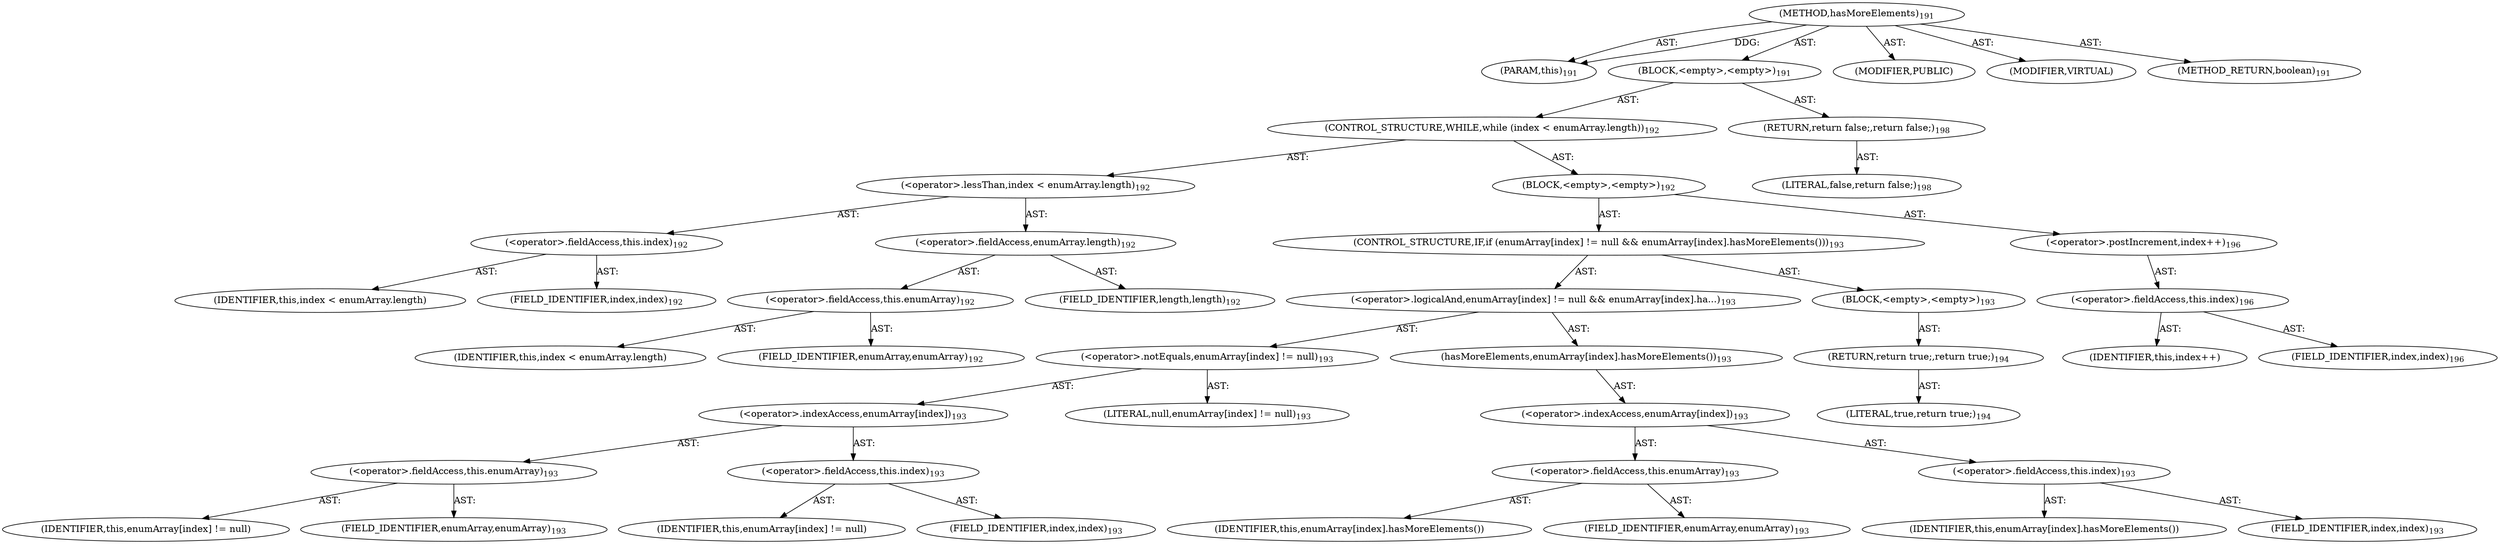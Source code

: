 digraph "hasMoreElements" {  
"111669149703" [label = <(METHOD,hasMoreElements)<SUB>191</SUB>> ]
"115964117002" [label = <(PARAM,this)<SUB>191</SUB>> ]
"25769803787" [label = <(BLOCK,&lt;empty&gt;,&lt;empty&gt;)<SUB>191</SUB>> ]
"47244640257" [label = <(CONTROL_STRUCTURE,WHILE,while (index &lt; enumArray.length))<SUB>192</SUB>> ]
"30064771101" [label = <(&lt;operator&gt;.lessThan,index &lt; enumArray.length)<SUB>192</SUB>> ]
"30064771102" [label = <(&lt;operator&gt;.fieldAccess,this.index)<SUB>192</SUB>> ]
"68719476762" [label = <(IDENTIFIER,this,index &lt; enumArray.length)> ]
"55834574858" [label = <(FIELD_IDENTIFIER,index,index)<SUB>192</SUB>> ]
"30064771103" [label = <(&lt;operator&gt;.fieldAccess,enumArray.length)<SUB>192</SUB>> ]
"30064771104" [label = <(&lt;operator&gt;.fieldAccess,this.enumArray)<SUB>192</SUB>> ]
"68719476763" [label = <(IDENTIFIER,this,index &lt; enumArray.length)> ]
"55834574859" [label = <(FIELD_IDENTIFIER,enumArray,enumArray)<SUB>192</SUB>> ]
"55834574860" [label = <(FIELD_IDENTIFIER,length,length)<SUB>192</SUB>> ]
"25769803788" [label = <(BLOCK,&lt;empty&gt;,&lt;empty&gt;)<SUB>192</SUB>> ]
"47244640258" [label = <(CONTROL_STRUCTURE,IF,if (enumArray[index] != null &amp;&amp; enumArray[index].hasMoreElements()))<SUB>193</SUB>> ]
"30064771105" [label = <(&lt;operator&gt;.logicalAnd,enumArray[index] != null &amp;&amp; enumArray[index].ha...)<SUB>193</SUB>> ]
"30064771106" [label = <(&lt;operator&gt;.notEquals,enumArray[index] != null)<SUB>193</SUB>> ]
"30064771107" [label = <(&lt;operator&gt;.indexAccess,enumArray[index])<SUB>193</SUB>> ]
"30064771108" [label = <(&lt;operator&gt;.fieldAccess,this.enumArray)<SUB>193</SUB>> ]
"68719476764" [label = <(IDENTIFIER,this,enumArray[index] != null)> ]
"55834574861" [label = <(FIELD_IDENTIFIER,enumArray,enumArray)<SUB>193</SUB>> ]
"30064771109" [label = <(&lt;operator&gt;.fieldAccess,this.index)<SUB>193</SUB>> ]
"68719476765" [label = <(IDENTIFIER,this,enumArray[index] != null)> ]
"55834574862" [label = <(FIELD_IDENTIFIER,index,index)<SUB>193</SUB>> ]
"90194313218" [label = <(LITERAL,null,enumArray[index] != null)<SUB>193</SUB>> ]
"30064771110" [label = <(hasMoreElements,enumArray[index].hasMoreElements())<SUB>193</SUB>> ]
"30064771111" [label = <(&lt;operator&gt;.indexAccess,enumArray[index])<SUB>193</SUB>> ]
"30064771112" [label = <(&lt;operator&gt;.fieldAccess,this.enumArray)<SUB>193</SUB>> ]
"68719476766" [label = <(IDENTIFIER,this,enumArray[index].hasMoreElements())> ]
"55834574863" [label = <(FIELD_IDENTIFIER,enumArray,enumArray)<SUB>193</SUB>> ]
"30064771113" [label = <(&lt;operator&gt;.fieldAccess,this.index)<SUB>193</SUB>> ]
"68719476767" [label = <(IDENTIFIER,this,enumArray[index].hasMoreElements())> ]
"55834574864" [label = <(FIELD_IDENTIFIER,index,index)<SUB>193</SUB>> ]
"25769803789" [label = <(BLOCK,&lt;empty&gt;,&lt;empty&gt;)<SUB>193</SUB>> ]
"146028888068" [label = <(RETURN,return true;,return true;)<SUB>194</SUB>> ]
"90194313219" [label = <(LITERAL,true,return true;)<SUB>194</SUB>> ]
"30064771114" [label = <(&lt;operator&gt;.postIncrement,index++)<SUB>196</SUB>> ]
"30064771115" [label = <(&lt;operator&gt;.fieldAccess,this.index)<SUB>196</SUB>> ]
"68719476768" [label = <(IDENTIFIER,this,index++)> ]
"55834574865" [label = <(FIELD_IDENTIFIER,index,index)<SUB>196</SUB>> ]
"146028888069" [label = <(RETURN,return false;,return false;)<SUB>198</SUB>> ]
"90194313220" [label = <(LITERAL,false,return false;)<SUB>198</SUB>> ]
"133143986195" [label = <(MODIFIER,PUBLIC)> ]
"133143986196" [label = <(MODIFIER,VIRTUAL)> ]
"128849018887" [label = <(METHOD_RETURN,boolean)<SUB>191</SUB>> ]
  "111669149703" -> "115964117002"  [ label = "AST: "] 
  "111669149703" -> "25769803787"  [ label = "AST: "] 
  "111669149703" -> "133143986195"  [ label = "AST: "] 
  "111669149703" -> "133143986196"  [ label = "AST: "] 
  "111669149703" -> "128849018887"  [ label = "AST: "] 
  "25769803787" -> "47244640257"  [ label = "AST: "] 
  "25769803787" -> "146028888069"  [ label = "AST: "] 
  "47244640257" -> "30064771101"  [ label = "AST: "] 
  "47244640257" -> "25769803788"  [ label = "AST: "] 
  "30064771101" -> "30064771102"  [ label = "AST: "] 
  "30064771101" -> "30064771103"  [ label = "AST: "] 
  "30064771102" -> "68719476762"  [ label = "AST: "] 
  "30064771102" -> "55834574858"  [ label = "AST: "] 
  "30064771103" -> "30064771104"  [ label = "AST: "] 
  "30064771103" -> "55834574860"  [ label = "AST: "] 
  "30064771104" -> "68719476763"  [ label = "AST: "] 
  "30064771104" -> "55834574859"  [ label = "AST: "] 
  "25769803788" -> "47244640258"  [ label = "AST: "] 
  "25769803788" -> "30064771114"  [ label = "AST: "] 
  "47244640258" -> "30064771105"  [ label = "AST: "] 
  "47244640258" -> "25769803789"  [ label = "AST: "] 
  "30064771105" -> "30064771106"  [ label = "AST: "] 
  "30064771105" -> "30064771110"  [ label = "AST: "] 
  "30064771106" -> "30064771107"  [ label = "AST: "] 
  "30064771106" -> "90194313218"  [ label = "AST: "] 
  "30064771107" -> "30064771108"  [ label = "AST: "] 
  "30064771107" -> "30064771109"  [ label = "AST: "] 
  "30064771108" -> "68719476764"  [ label = "AST: "] 
  "30064771108" -> "55834574861"  [ label = "AST: "] 
  "30064771109" -> "68719476765"  [ label = "AST: "] 
  "30064771109" -> "55834574862"  [ label = "AST: "] 
  "30064771110" -> "30064771111"  [ label = "AST: "] 
  "30064771111" -> "30064771112"  [ label = "AST: "] 
  "30064771111" -> "30064771113"  [ label = "AST: "] 
  "30064771112" -> "68719476766"  [ label = "AST: "] 
  "30064771112" -> "55834574863"  [ label = "AST: "] 
  "30064771113" -> "68719476767"  [ label = "AST: "] 
  "30064771113" -> "55834574864"  [ label = "AST: "] 
  "25769803789" -> "146028888068"  [ label = "AST: "] 
  "146028888068" -> "90194313219"  [ label = "AST: "] 
  "30064771114" -> "30064771115"  [ label = "AST: "] 
  "30064771115" -> "68719476768"  [ label = "AST: "] 
  "30064771115" -> "55834574865"  [ label = "AST: "] 
  "146028888069" -> "90194313220"  [ label = "AST: "] 
  "111669149703" -> "115964117002"  [ label = "DDG: "] 
}
